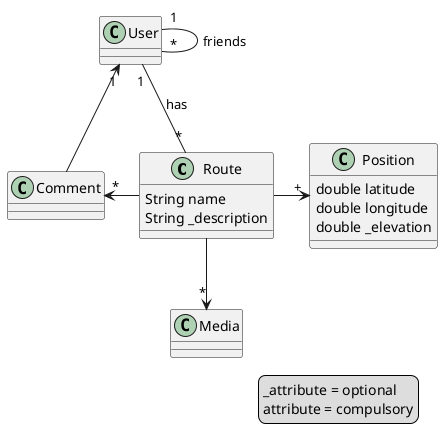 @startuml

class Route {
    String name
    String _description
}

class Position {
    double latitude
    double longitude
    double _elevation
}

User "1" -- "*" Route : has
User "1" -- "*" User : friends
Route -> "+" Position
Route -left-> "*" Comment
Comment -up-> "1" User
Route -down-> "*" Media

legend right
_attribute = optional
attribute = compulsory
endlegend

@enduml